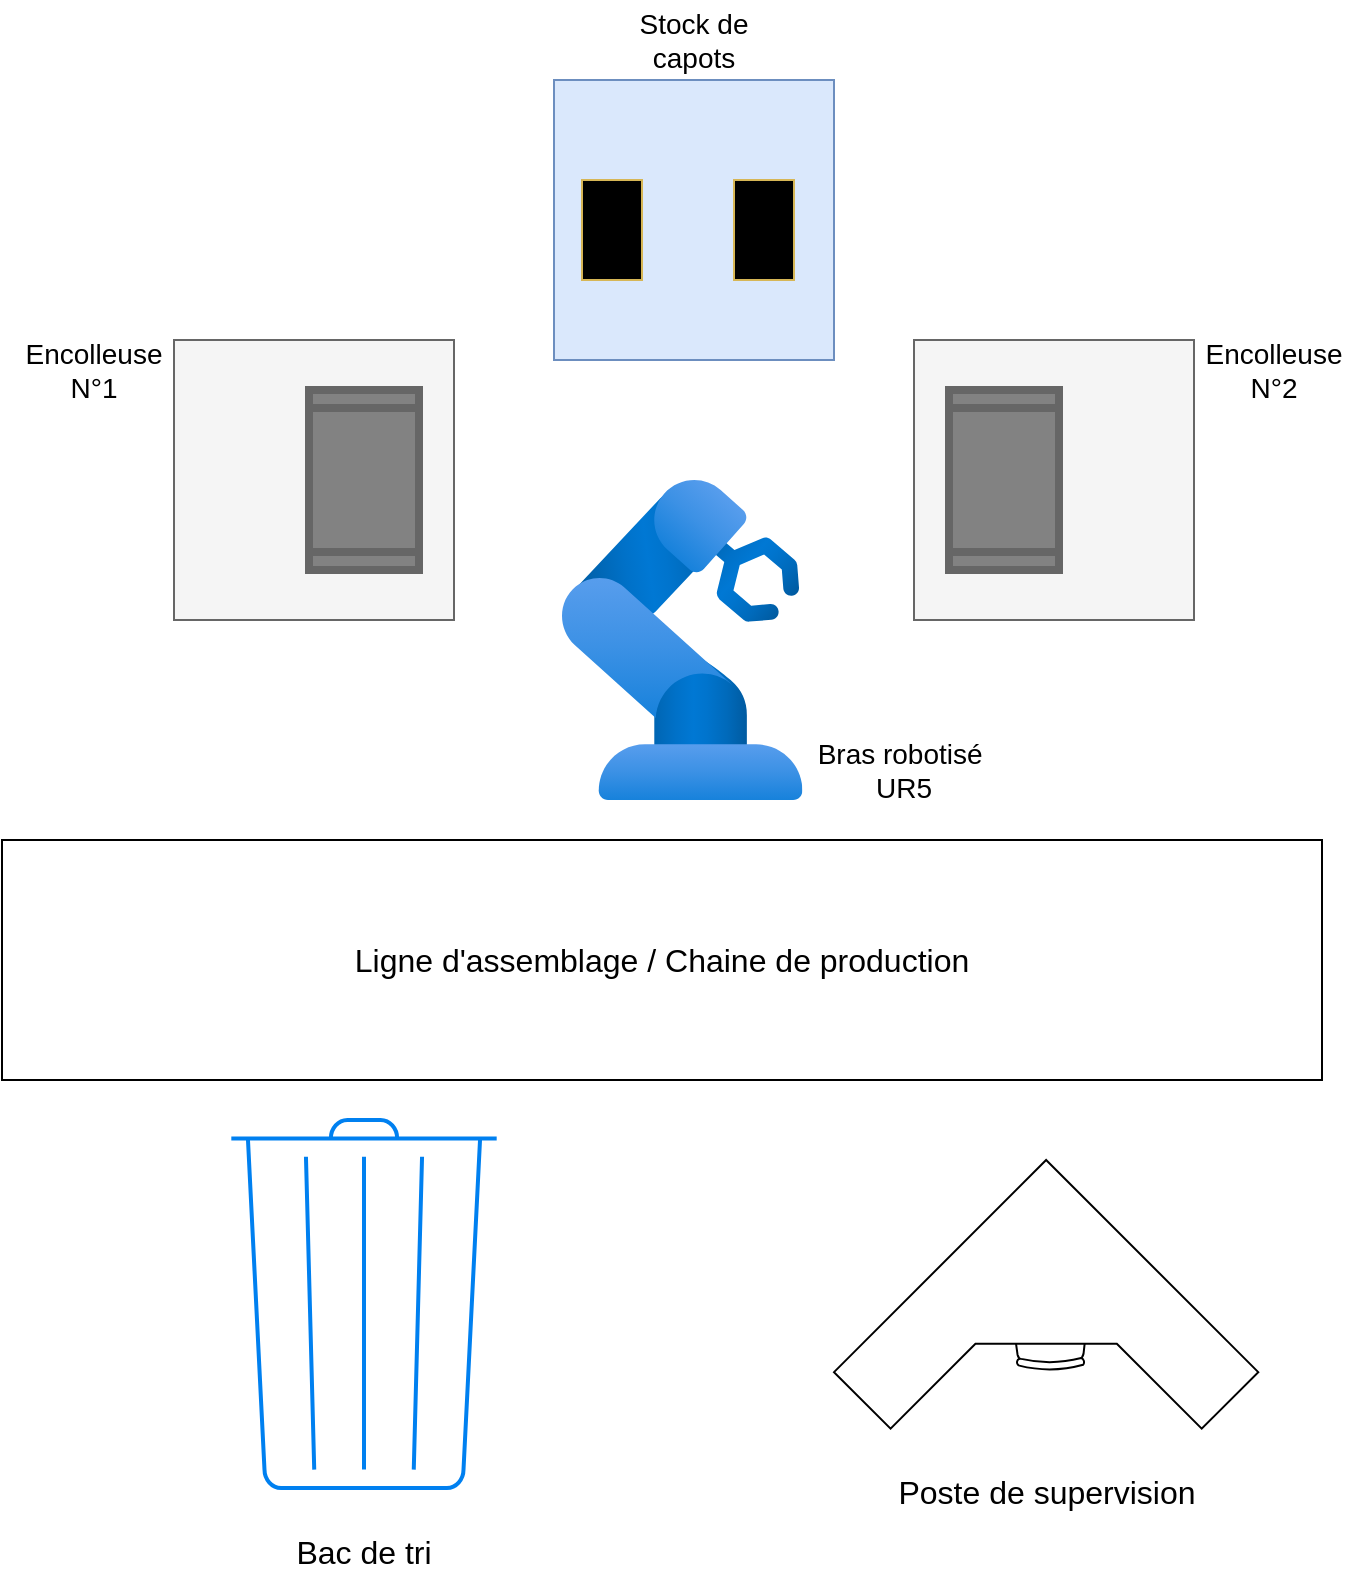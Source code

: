 <mxfile version="26.0.13">
  <diagram name="Page-1" id="AP9p-YQlpmt1HkyFO67m">
    <mxGraphModel dx="2391" dy="1089" grid="1" gridSize="10" guides="1" tooltips="1" connect="1" arrows="1" fold="1" page="1" pageScale="1" pageWidth="827" pageHeight="1169" math="0" shadow="0">
      <root>
        <mxCell id="0" />
        <mxCell id="1" parent="0" />
        <mxCell id="D0DyJ0n4fdYxfHIiVz5X-1" value="&lt;span style=&quot;font-size: 16px;&quot;&gt;Ligne d&#39;assemblage / Chaine de production&lt;/span&gt;" style="rounded=0;whiteSpace=wrap;html=1;" parent="1" vertex="1">
          <mxGeometry x="84" y="530" width="660" height="120" as="geometry" />
        </mxCell>
        <mxCell id="D0DyJ0n4fdYxfHIiVz5X-3" value="" style="image;aspect=fixed;html=1;points=[];align=center;fontSize=12;image=img/lib/azure2/other/Defender_Industrial_Robot.svg;" parent="1" vertex="1">
          <mxGeometry x="364" y="350" width="120.19" height="160" as="geometry" />
        </mxCell>
        <mxCell id="D0DyJ0n4fdYxfHIiVz5X-4" value="" style="whiteSpace=wrap;html=1;aspect=fixed;fillColor=#f5f5f5;fontColor=#333333;strokeColor=#666666;" parent="1" vertex="1">
          <mxGeometry x="170" y="280" width="140" height="140" as="geometry" />
        </mxCell>
        <mxCell id="D0DyJ0n4fdYxfHIiVz5X-5" value="" style="whiteSpace=wrap;html=1;aspect=fixed;fillColor=#f5f5f5;fontColor=#333333;strokeColor=#666666;" parent="1" vertex="1">
          <mxGeometry x="540" y="280" width="140" height="140" as="geometry" />
        </mxCell>
        <mxCell id="D0DyJ0n4fdYxfHIiVz5X-6" value="" style="whiteSpace=wrap;html=1;aspect=fixed;fillColor=#dae8fc;strokeColor=#6c8ebf;" parent="1" vertex="1">
          <mxGeometry x="360" y="150" width="140" height="140" as="geometry" />
        </mxCell>
        <mxCell id="D0DyJ0n4fdYxfHIiVz5X-7" value="&lt;font style=&quot;font-size: 14px;&quot;&gt;Encolleuse N°1&lt;/font&gt;" style="text;html=1;align=center;verticalAlign=middle;whiteSpace=wrap;rounded=0;" parent="1" vertex="1">
          <mxGeometry x="100" y="280" width="60" height="30" as="geometry" />
        </mxCell>
        <mxCell id="D0DyJ0n4fdYxfHIiVz5X-10" value="&lt;font style=&quot;font-size: 14px;&quot;&gt;Encolleuse N°2&lt;/font&gt;" style="text;html=1;align=center;verticalAlign=middle;whiteSpace=wrap;rounded=0;" parent="1" vertex="1">
          <mxGeometry x="690" y="280" width="60" height="30" as="geometry" />
        </mxCell>
        <mxCell id="D0DyJ0n4fdYxfHIiVz5X-11" value="&lt;font style=&quot;font-size: 14px;&quot;&gt;Stock de capots&lt;/font&gt;" style="text;html=1;align=center;verticalAlign=middle;whiteSpace=wrap;rounded=0;" parent="1" vertex="1">
          <mxGeometry x="395" y="110" width="70" height="40" as="geometry" />
        </mxCell>
        <mxCell id="D0DyJ0n4fdYxfHIiVz5X-14" value="" style="rounded=0;whiteSpace=wrap;html=1;rotation=-90;fillColor=#000000;strokeColor=#d6b656;" parent="1" vertex="1">
          <mxGeometry x="364" y="210" width="50" height="30" as="geometry" />
        </mxCell>
        <mxCell id="D0DyJ0n4fdYxfHIiVz5X-15" value="" style="rounded=0;whiteSpace=wrap;html=1;rotation=-90;fillColor=#000000;strokeColor=#d6b656;" parent="1" vertex="1">
          <mxGeometry x="440" y="210" width="50" height="30" as="geometry" />
        </mxCell>
        <mxCell id="D0DyJ0n4fdYxfHIiVz5X-17" value="" style="shape=process;whiteSpace=wrap;html=1;backgroundOutline=1;rotation=-90;fillColor=#828282;strokeColor=#666666;fontColor=#333333;strokeWidth=4;" parent="1" vertex="1">
          <mxGeometry x="540" y="322.5" width="90" height="55" as="geometry" />
        </mxCell>
        <mxCell id="D0DyJ0n4fdYxfHIiVz5X-18" value="" style="shape=process;whiteSpace=wrap;html=1;backgroundOutline=1;rotation=-90;fillColor=#828282;strokeColor=#666666;fontColor=#333333;strokeWidth=4;" parent="1" vertex="1">
          <mxGeometry x="220" y="322.5" width="90" height="55" as="geometry" />
        </mxCell>
        <mxCell id="D0DyJ0n4fdYxfHIiVz5X-19" value="&lt;font style=&quot;font-size: 14px;&quot;&gt;Bras robotisé&amp;nbsp;&lt;/font&gt;&lt;div&gt;&lt;span style=&quot;font-size: 14px;&quot;&gt;UR5&lt;/span&gt;&lt;/div&gt;" style="text;html=1;align=center;verticalAlign=middle;whiteSpace=wrap;rounded=0;" parent="1" vertex="1">
          <mxGeometry x="490" y="480" width="89.81" height="30" as="geometry" />
        </mxCell>
        <mxCell id="ZIVuf7WgYAzusMMb-A10-6" value="" style="group" vertex="1" connectable="0" parent="1">
          <mxGeometry x="500.004" y="690.004" width="212.132" height="212.132" as="geometry" />
        </mxCell>
        <mxCell id="ZIVuf7WgYAzusMMb-A10-4" value="" style="verticalLabelPosition=bottom;html=1;verticalAlign=top;align=center;shape=mxgraph.floorplan.desk_corner;rotation=45;" vertex="1" parent="ZIVuf7WgYAzusMMb-A10-6">
          <mxGeometry x="31.066" y="31.066" width="150" height="150" as="geometry" />
        </mxCell>
        <mxCell id="ZIVuf7WgYAzusMMb-A10-5" value="&lt;span style=&quot;font-size: 16px;&quot;&gt;Poste de supervision&lt;/span&gt;" style="text;html=1;align=center;verticalAlign=middle;whiteSpace=wrap;rounded=0;" vertex="1" parent="ZIVuf7WgYAzusMMb-A10-6">
          <mxGeometry x="3.566" y="151.066" width="205" height="30" as="geometry" />
        </mxCell>
        <mxCell id="ZIVuf7WgYAzusMMb-A10-14" value="" style="group" vertex="1" connectable="0" parent="1">
          <mxGeometry x="180" y="670" width="170" height="230" as="geometry" />
        </mxCell>
        <mxCell id="ZIVuf7WgYAzusMMb-A10-10" value="" style="html=1;verticalLabelPosition=bottom;align=center;labelBackgroundColor=#ffffff;verticalAlign=top;strokeWidth=2;strokeColor=#0080F0;shadow=0;dashed=0;shape=mxgraph.ios7.icons.trashcan;" vertex="1" parent="ZIVuf7WgYAzusMMb-A10-14">
          <mxGeometry x="18.659" width="132.683" height="184" as="geometry" />
        </mxCell>
        <mxCell id="ZIVuf7WgYAzusMMb-A10-13" value="&lt;span style=&quot;font-size: 16px;&quot;&gt;Bac de tri&lt;/span&gt;" style="text;html=1;align=center;verticalAlign=middle;whiteSpace=wrap;rounded=0;" vertex="1" parent="ZIVuf7WgYAzusMMb-A10-14">
          <mxGeometry y="202.4" width="170" height="27.6" as="geometry" />
        </mxCell>
      </root>
    </mxGraphModel>
  </diagram>
</mxfile>
